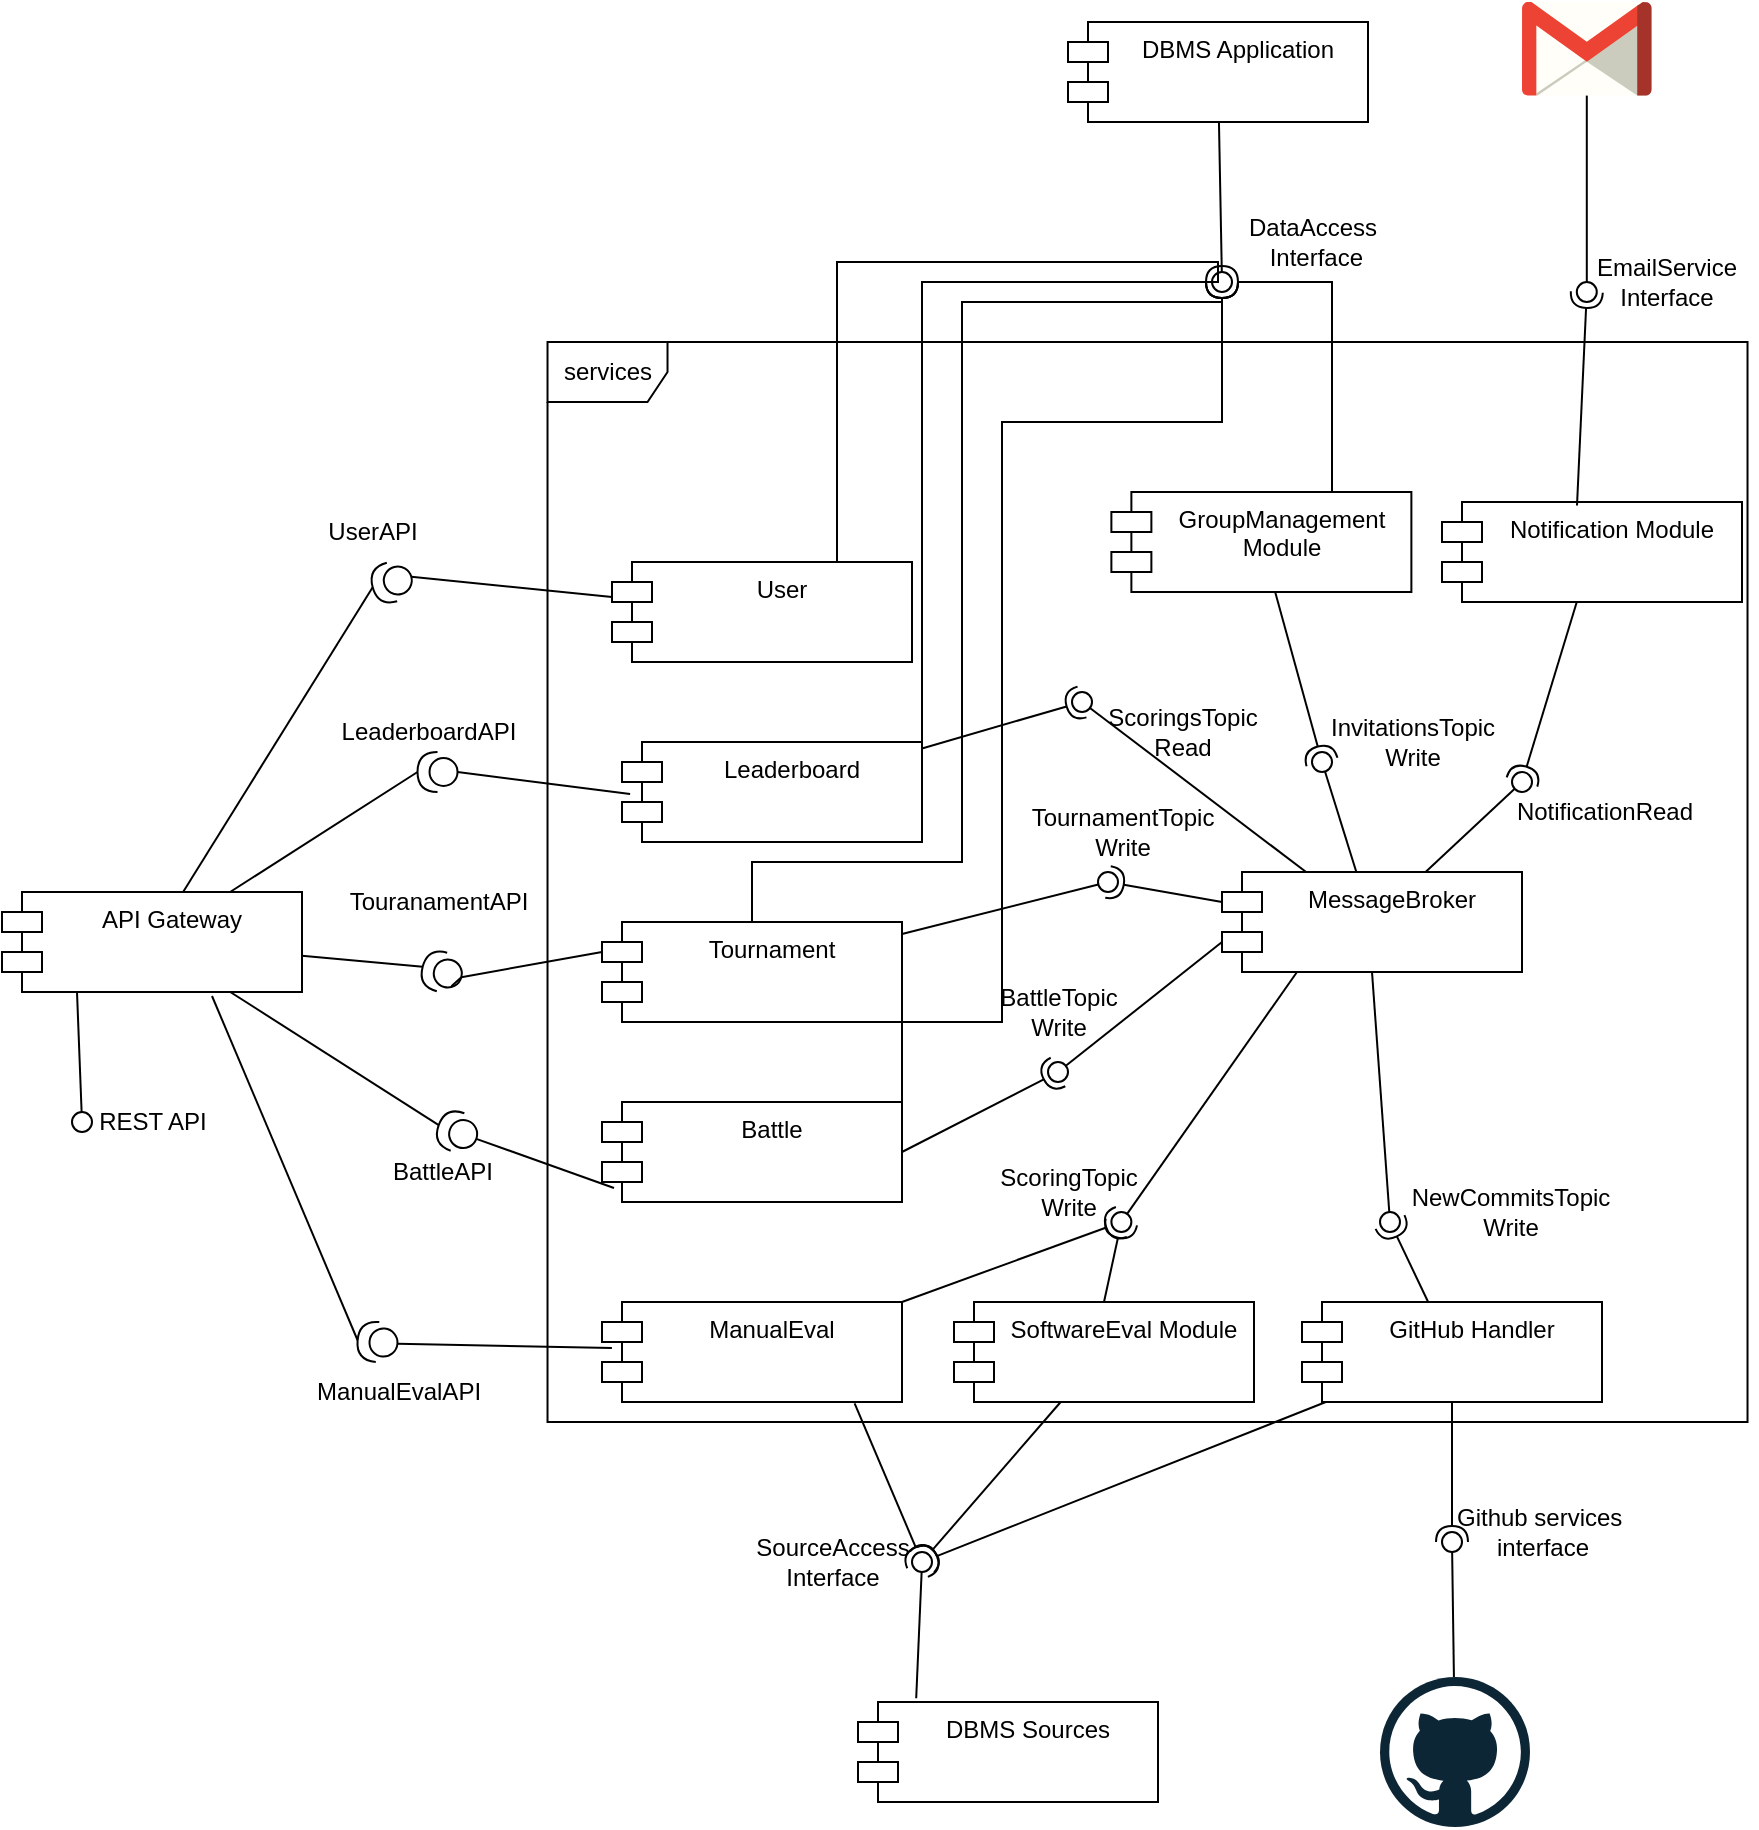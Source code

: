 <mxfile>
    <diagram id="-XxlFWFKYhkbTO1SFoVO" name="Pagina-1">
        <mxGraphModel dx="1913" dy="1843" grid="1" gridSize="10" guides="1" tooltips="1" connect="1" arrows="1" fold="1" page="1" pageScale="1" pageWidth="827" pageHeight="1169" math="0" shadow="0">
            <root>
                <mxCell id="0"/>
                <mxCell id="1" parent="0"/>
                <mxCell id="140" value="services" style="shape=umlFrame;whiteSpace=wrap;html=1;" parent="1" vertex="1">
                    <mxGeometry x="-7.24" y="-60" width="600" height="540" as="geometry"/>
                </mxCell>
                <mxCell id="101" value="" style="ellipse;whiteSpace=wrap;html=1;align=center;aspect=fixed;resizable=0;points=[];outlineConnect=0;sketch=0;" parent="1" vertex="1">
                    <mxGeometry x="175" y="545" width="10" height="10" as="geometry"/>
                </mxCell>
                <mxCell id="48" value="" style="rounded=0;orthogonalLoop=1;jettySize=auto;html=1;endArrow=halfCircle;endFill=0;endSize=6;strokeWidth=1;sketch=0;edgeStyle=orthogonalEdgeStyle;" parent="1" source="9" edge="1">
                    <mxGeometry relative="1" as="geometry">
                        <mxPoint x="265.0" y="-20" as="sourcePoint"/>
                        <mxPoint x="330" y="-90" as="targetPoint"/>
                        <Array as="points">
                            <mxPoint x="180" y="165"/>
                            <mxPoint x="180" y="-90"/>
                        </Array>
                    </mxGeometry>
                </mxCell>
                <mxCell id="121" style="edgeStyle=orthogonalEdgeStyle;html=1;endArrow=halfCircle;endFill=0;startSize=4;exitX=1;exitY=0;exitDx=0;exitDy=0;rounded=0;" parent="1" source="2" edge="1">
                    <mxGeometry relative="1" as="geometry">
                        <mxPoint x="330" y="-90" as="targetPoint"/>
                        <Array as="points">
                            <mxPoint x="220" y="280"/>
                            <mxPoint x="220" y="-20"/>
                            <mxPoint x="330" y="-20"/>
                        </Array>
                    </mxGeometry>
                </mxCell>
                <mxCell id="2" value="Battle " style="shape=module;align=left;spacingLeft=20;align=center;verticalAlign=top;whiteSpace=wrap;html=1;" parent="1" vertex="1">
                    <mxGeometry x="20" y="320" width="150" height="50" as="geometry"/>
                </mxCell>
                <mxCell id="3" value="Notification Module" style="shape=module;align=left;spacingLeft=20;align=center;verticalAlign=top;whiteSpace=wrap;html=1;" parent="1" vertex="1">
                    <mxGeometry x="440" y="20" width="150" height="50" as="geometry"/>
                </mxCell>
                <mxCell id="116" style="edgeStyle=none;html=1;endArrow=halfCircle;endFill=0;startSize=4;entryX=0.192;entryY=0.841;entryDx=0;entryDy=0;entryPerimeter=0;" parent="1" source="4" target="35" edge="1">
                    <mxGeometry relative="1" as="geometry">
                        <mxPoint x="283" y="550" as="targetPoint"/>
                    </mxGeometry>
                </mxCell>
                <mxCell id="4" value="GitHub Handler" style="shape=module;align=left;spacingLeft=20;align=center;verticalAlign=top;whiteSpace=wrap;html=1;" parent="1" vertex="1">
                    <mxGeometry x="370" y="420" width="150" height="50" as="geometry"/>
                </mxCell>
                <mxCell id="122" style="edgeStyle=orthogonalEdgeStyle;html=1;endArrow=halfCircle;endFill=0;startSize=4;rounded=0;" parent="1" source="5" edge="1">
                    <mxGeometry relative="1" as="geometry">
                        <mxPoint x="330" y="-90" as="targetPoint"/>
                        <Array as="points">
                            <mxPoint x="95" y="200"/>
                            <mxPoint x="200" y="200"/>
                            <mxPoint x="200" y="-80"/>
                            <mxPoint x="330" y="-80"/>
                        </Array>
                    </mxGeometry>
                </mxCell>
                <mxCell id="5" value="Tournament " style="shape=module;align=left;spacingLeft=20;align=center;verticalAlign=top;whiteSpace=wrap;html=1;" parent="1" vertex="1">
                    <mxGeometry x="20" y="230" width="150" height="50" as="geometry"/>
                </mxCell>
                <mxCell id="6" value="MessageBroker" style="shape=module;align=left;spacingLeft=20;align=center;verticalAlign=top;whiteSpace=wrap;html=1;" parent="1" vertex="1">
                    <mxGeometry x="330" y="205" width="150" height="50" as="geometry"/>
                </mxCell>
                <mxCell id="7" value="ManualEval " style="shape=module;align=left;spacingLeft=20;align=center;verticalAlign=top;whiteSpace=wrap;html=1;" parent="1" vertex="1">
                    <mxGeometry x="20" y="420" width="150" height="50" as="geometry"/>
                </mxCell>
                <mxCell id="117" style="edgeStyle=none;html=1;endArrow=halfCircle;endFill=0;startSize=4;entryX=0.233;entryY=0.861;entryDx=0;entryDy=0;entryPerimeter=0;" parent="1" source="8" target="35" edge="1">
                    <mxGeometry relative="1" as="geometry">
                        <mxPoint x="283" y="550" as="targetPoint"/>
                    </mxGeometry>
                </mxCell>
                <mxCell id="8" value="SoftwareEval Module" style="shape=module;align=left;spacingLeft=20;align=center;verticalAlign=top;whiteSpace=wrap;html=1;" parent="1" vertex="1">
                    <mxGeometry x="196" y="420" width="150" height="50" as="geometry"/>
                </mxCell>
                <mxCell id="9" value="Leaderboard " style="shape=module;align=left;spacingLeft=20;align=center;verticalAlign=top;whiteSpace=wrap;html=1;" parent="1" vertex="1">
                    <mxGeometry x="30" y="140" width="150" height="50" as="geometry"/>
                </mxCell>
                <mxCell id="123" style="edgeStyle=orthogonalEdgeStyle;html=1;endArrow=halfCircle;endFill=0;startSize=4;rounded=0;" parent="1" source="10" edge="1">
                    <mxGeometry relative="1" as="geometry">
                        <mxPoint x="330" y="-90" as="targetPoint"/>
                        <Array as="points">
                            <mxPoint x="385" y="-90"/>
                        </Array>
                    </mxGeometry>
                </mxCell>
                <mxCell id="10" value="GroupManagement Module" style="shape=module;align=left;spacingLeft=20;align=center;verticalAlign=top;whiteSpace=wrap;html=1;" parent="1" vertex="1">
                    <mxGeometry x="274.69" y="15" width="150" height="50" as="geometry"/>
                </mxCell>
                <mxCell id="11" value="" style="rounded=0;orthogonalLoop=1;jettySize=auto;html=1;endArrow=halfCircle;endFill=0;endSize=6;strokeWidth=1;sketch=0;" parent="1" source="3" edge="1">
                    <mxGeometry relative="1" as="geometry">
                        <mxPoint x="430" y="195" as="sourcePoint"/>
                        <mxPoint x="480" y="160" as="targetPoint"/>
                    </mxGeometry>
                </mxCell>
                <mxCell id="12" value="" style="rounded=0;orthogonalLoop=1;jettySize=auto;html=1;endArrow=oval;endFill=0;sketch=0;targetPerimeterSpacing=0;endSize=10;startArrow=none;" parent="1" source="6" edge="1">
                    <mxGeometry relative="1" as="geometry">
                        <mxPoint x="585" y="255" as="sourcePoint"/>
                        <mxPoint x="480" y="160" as="targetPoint"/>
                    </mxGeometry>
                </mxCell>
                <mxCell id="14" value="" style="rounded=0;orthogonalLoop=1;jettySize=auto;html=1;endArrow=halfCircle;endFill=0;endSize=6;strokeWidth=1;sketch=0;" parent="1" source="9" edge="1">
                    <mxGeometry relative="1" as="geometry">
                        <mxPoint x="430" y="325" as="sourcePoint"/>
                        <mxPoint x="260" y="120" as="targetPoint"/>
                    </mxGeometry>
                </mxCell>
                <mxCell id="15" value="" style="rounded=0;orthogonalLoop=1;jettySize=auto;html=1;endArrow=oval;endFill=0;sketch=0;sourcePerimeterSpacing=0;targetPerimeterSpacing=0;endSize=10;" parent="1" source="6" edge="1">
                    <mxGeometry relative="1" as="geometry">
                        <mxPoint x="390" y="325" as="sourcePoint"/>
                        <mxPoint x="260" y="120" as="targetPoint"/>
                    </mxGeometry>
                </mxCell>
                <mxCell id="16" value="" style="ellipse;whiteSpace=wrap;html=1;align=center;aspect=fixed;fillColor=none;strokeColor=none;resizable=0;perimeter=centerPerimeter;rotatable=0;allowArrows=0;points=[];outlineConnect=1;" parent="1" vertex="1">
                    <mxGeometry x="260" y="110" width="10" height="10" as="geometry"/>
                </mxCell>
                <mxCell id="17" value="ScoringsTopic&lt;br&gt;Read" style="text;html=1;align=center;verticalAlign=middle;resizable=0;points=[];autosize=1;strokeColor=none;fillColor=none;" parent="1" vertex="1">
                    <mxGeometry x="260" y="115" width="100" height="40" as="geometry"/>
                </mxCell>
                <mxCell id="18" value="NotificationRead" style="text;html=1;align=center;verticalAlign=middle;resizable=0;points=[];autosize=1;strokeColor=none;fillColor=none;" parent="1" vertex="1">
                    <mxGeometry x="466" y="160" width="110" height="30" as="geometry"/>
                </mxCell>
                <mxCell id="19" value="" style="rounded=0;orthogonalLoop=1;jettySize=auto;html=1;endArrow=halfCircle;endFill=0;endSize=6;strokeWidth=1;sketch=0;exitX=0;exitY=0;exitDx=0;exitDy=15;exitPerimeter=0;" parent="1" source="6" target="21" edge="1">
                    <mxGeometry relative="1" as="geometry">
                        <mxPoint x="430" y="325" as="sourcePoint"/>
                    </mxGeometry>
                </mxCell>
                <mxCell id="20" value="" style="rounded=0;orthogonalLoop=1;jettySize=auto;html=1;endArrow=oval;endFill=0;sketch=0;sourcePerimeterSpacing=0;targetPerimeterSpacing=0;endSize=10;" parent="1" source="5" target="21" edge="1">
                    <mxGeometry relative="1" as="geometry">
                        <mxPoint x="390" y="325" as="sourcePoint"/>
                    </mxGeometry>
                </mxCell>
                <mxCell id="21" value="" style="ellipse;whiteSpace=wrap;html=1;align=center;aspect=fixed;fillColor=none;strokeColor=none;resizable=0;perimeter=centerPerimeter;rotatable=0;allowArrows=0;points=[];outlineConnect=1;" parent="1" vertex="1">
                    <mxGeometry x="268" y="205" width="10" height="10" as="geometry"/>
                </mxCell>
                <mxCell id="22" value="TournamentTopic&lt;br&gt;Write" style="text;html=1;align=center;verticalAlign=middle;resizable=0;points=[];autosize=1;strokeColor=none;fillColor=none;" parent="1" vertex="1">
                    <mxGeometry x="224.69" y="165" width="110" height="40" as="geometry"/>
                </mxCell>
                <mxCell id="23" value="" style="rounded=0;orthogonalLoop=1;jettySize=auto;html=1;endArrow=halfCircle;endFill=0;endSize=6;strokeWidth=1;sketch=0;exitX=1;exitY=0.5;exitDx=0;exitDy=0;" parent="1" source="2" target="25" edge="1">
                    <mxGeometry relative="1" as="geometry">
                        <mxPoint x="430" y="325" as="sourcePoint"/>
                    </mxGeometry>
                </mxCell>
                <mxCell id="24" value="" style="rounded=0;orthogonalLoop=1;jettySize=auto;html=1;endArrow=oval;endFill=0;sketch=0;sourcePerimeterSpacing=0;targetPerimeterSpacing=0;endSize=10;exitX=0;exitY=0;exitDx=0;exitDy=35;exitPerimeter=0;" parent="1" source="6" target="25" edge="1">
                    <mxGeometry relative="1" as="geometry">
                        <mxPoint x="390" y="325" as="sourcePoint"/>
                    </mxGeometry>
                </mxCell>
                <mxCell id="25" value="" style="ellipse;whiteSpace=wrap;html=1;align=center;aspect=fixed;fillColor=none;strokeColor=none;resizable=0;perimeter=centerPerimeter;rotatable=0;allowArrows=0;points=[];outlineConnect=1;" parent="1" vertex="1">
                    <mxGeometry x="243" y="300" width="10" height="10" as="geometry"/>
                </mxCell>
                <mxCell id="26" value="BattleTopic&lt;br&gt;Write" style="text;html=1;align=center;verticalAlign=middle;resizable=0;points=[];autosize=1;strokeColor=none;fillColor=none;" parent="1" vertex="1">
                    <mxGeometry x="208" y="255" width="80" height="40" as="geometry"/>
                </mxCell>
                <mxCell id="27" value="" style="rounded=0;orthogonalLoop=1;jettySize=auto;html=1;endArrow=halfCircle;endFill=0;endSize=6;strokeWidth=1;sketch=0;exitX=1;exitY=0;exitDx=0;exitDy=0;" parent="1" source="7" target="29" edge="1">
                    <mxGeometry relative="1" as="geometry">
                        <mxPoint x="430" y="325" as="sourcePoint"/>
                    </mxGeometry>
                </mxCell>
                <mxCell id="28" value="" style="rounded=0;orthogonalLoop=1;jettySize=auto;html=1;endArrow=oval;endFill=0;sketch=0;sourcePerimeterSpacing=0;targetPerimeterSpacing=0;endSize=10;exitX=0.25;exitY=1;exitDx=0;exitDy=0;" parent="1" source="6" target="29" edge="1">
                    <mxGeometry relative="1" as="geometry">
                        <mxPoint x="390" y="325" as="sourcePoint"/>
                    </mxGeometry>
                </mxCell>
                <mxCell id="29" value="" style="ellipse;whiteSpace=wrap;html=1;align=center;aspect=fixed;fillColor=none;strokeColor=none;resizable=0;perimeter=centerPerimeter;rotatable=0;allowArrows=0;points=[];outlineConnect=1;" parent="1" vertex="1">
                    <mxGeometry x="274.69" y="375" width="10" height="10" as="geometry"/>
                </mxCell>
                <mxCell id="30" value="" style="rounded=0;orthogonalLoop=1;jettySize=auto;html=1;endArrow=halfCircle;endFill=0;endSize=6;strokeWidth=1;sketch=0;fontSize=12;curved=1;exitX=0.5;exitY=0;exitDx=0;exitDy=0;" parent="1" source="8" target="31" edge="1">
                    <mxGeometry relative="1" as="geometry">
                        <mxPoint x="425" y="325" as="sourcePoint"/>
                    </mxGeometry>
                </mxCell>
                <mxCell id="31" value="" style="ellipse;whiteSpace=wrap;html=1;align=center;aspect=fixed;fillColor=none;strokeColor=none;resizable=0;perimeter=centerPerimeter;rotatable=0;allowArrows=0;points=[];outlineConnect=1;" parent="1" vertex="1">
                    <mxGeometry x="274.69" y="375" width="10" height="10" as="geometry"/>
                </mxCell>
                <mxCell id="32" value="ScoringTopic&lt;br&gt;Write" style="text;html=1;align=center;verticalAlign=middle;resizable=0;points=[];autosize=1;strokeColor=none;fillColor=none;" parent="1" vertex="1">
                    <mxGeometry x="208" y="345" width="90" height="40" as="geometry"/>
                </mxCell>
                <mxCell id="33" value="" style="rounded=0;orthogonalLoop=1;jettySize=auto;html=1;endArrow=halfCircle;endFill=0;endSize=6;strokeWidth=1;sketch=0;" parent="1" source="10" edge="1">
                    <mxGeometry relative="1" as="geometry">
                        <mxPoint x="430" y="352" as="sourcePoint"/>
                        <mxPoint x="380" y="150" as="targetPoint"/>
                    </mxGeometry>
                </mxCell>
                <mxCell id="34" value="" style="rounded=0;orthogonalLoop=1;jettySize=auto;html=1;endArrow=oval;endFill=0;sketch=0;sourcePerimeterSpacing=0;targetPerimeterSpacing=0;endSize=10;" parent="1" source="6" edge="1">
                    <mxGeometry relative="1" as="geometry">
                        <mxPoint x="390" y="352" as="sourcePoint"/>
                        <mxPoint x="380" y="150" as="targetPoint"/>
                        <Array as="points"/>
                    </mxGeometry>
                </mxCell>
                <mxCell id="35" value="" style="ellipse;whiteSpace=wrap;html=1;align=center;aspect=fixed;fillColor=none;strokeColor=none;resizable=0;perimeter=centerPerimeter;rotatable=0;allowArrows=0;points=[];outlineConnect=1;" parent="1" vertex="1">
                    <mxGeometry x="175" y="545" width="10" height="10" as="geometry"/>
                </mxCell>
                <mxCell id="36" value="InvitationsTopic&lt;br&gt;Write" style="text;html=1;align=center;verticalAlign=middle;resizable=0;points=[];autosize=1;strokeColor=none;fillColor=none;" parent="1" vertex="1">
                    <mxGeometry x="370" y="120" width="110" height="40" as="geometry"/>
                </mxCell>
                <mxCell id="37" value="" style="rounded=0;orthogonalLoop=1;jettySize=auto;html=1;endArrow=halfCircle;endFill=0;endSize=6;strokeWidth=1;sketch=0;" parent="1" source="4" target="39" edge="1">
                    <mxGeometry relative="1" as="geometry">
                        <mxPoint x="430" y="325" as="sourcePoint"/>
                    </mxGeometry>
                </mxCell>
                <mxCell id="38" value="" style="rounded=0;orthogonalLoop=1;jettySize=auto;html=1;endArrow=oval;endFill=0;sketch=0;sourcePerimeterSpacing=0;targetPerimeterSpacing=0;endSize=10;exitX=0.5;exitY=1;exitDx=0;exitDy=0;" parent="1" source="6" target="39" edge="1">
                    <mxGeometry relative="1" as="geometry">
                        <mxPoint x="390" y="325" as="sourcePoint"/>
                    </mxGeometry>
                </mxCell>
                <mxCell id="39" value="" style="ellipse;whiteSpace=wrap;html=1;align=center;aspect=fixed;fillColor=none;strokeColor=none;resizable=0;perimeter=centerPerimeter;rotatable=0;allowArrows=0;points=[];outlineConnect=1;" parent="1" vertex="1">
                    <mxGeometry x="409" y="375" width="10" height="10" as="geometry"/>
                </mxCell>
                <mxCell id="40" value="NewCommitsTopic&lt;br&gt;Write" style="text;html=1;align=center;verticalAlign=middle;resizable=0;points=[];autosize=1;strokeColor=none;fillColor=none;" parent="1" vertex="1">
                    <mxGeometry x="414" y="355" width="120" height="40" as="geometry"/>
                </mxCell>
                <mxCell id="45" value="EmailService&lt;br&gt;Interface" style="text;html=1;align=center;verticalAlign=middle;resizable=0;points=[];autosize=1;strokeColor=none;fillColor=none;" parent="1" vertex="1">
                    <mxGeometry x="507.4" y="-110" width="90" height="40" as="geometry"/>
                </mxCell>
                <mxCell id="46" value="DBMS Sources" style="shape=module;align=left;spacingLeft=20;align=center;verticalAlign=top;whiteSpace=wrap;html=1;" parent="1" vertex="1">
                    <mxGeometry x="148" y="620" width="150" height="50" as="geometry"/>
                </mxCell>
                <mxCell id="47" value="DBMS Application" style="shape=module;align=left;spacingLeft=20;align=center;verticalAlign=top;whiteSpace=wrap;html=1;" parent="1" vertex="1">
                    <mxGeometry x="253" y="-220" width="150" height="50" as="geometry"/>
                </mxCell>
                <mxCell id="49" value="" style="rounded=0;orthogonalLoop=1;jettySize=auto;html=1;endArrow=oval;endFill=0;sketch=0;sourcePerimeterSpacing=0;targetPerimeterSpacing=0;endSize=10;" parent="1" source="47" edge="1">
                    <mxGeometry relative="1" as="geometry">
                        <mxPoint x="304.69" y="-75" as="sourcePoint"/>
                        <mxPoint x="330" y="-90" as="targetPoint"/>
                    </mxGeometry>
                </mxCell>
                <mxCell id="50" value="" style="ellipse;whiteSpace=wrap;html=1;align=center;aspect=fixed;fillColor=none;strokeColor=none;resizable=0;perimeter=centerPerimeter;rotatable=0;allowArrows=0;points=[];outlineConnect=1;" parent="1" vertex="1">
                    <mxGeometry x="324.69" y="-15" width="10" height="10" as="geometry"/>
                </mxCell>
                <mxCell id="51" value="DataAccess&lt;br&gt;&amp;nbsp;Interface" style="text;html=1;align=center;verticalAlign=middle;resizable=0;points=[];autosize=1;strokeColor=none;fillColor=none;" parent="1" vertex="1">
                    <mxGeometry x="330" y="-130" width="90" height="40" as="geometry"/>
                </mxCell>
                <mxCell id="55" value="SourceAccess&lt;br&gt;Interface" style="text;html=1;align=center;verticalAlign=middle;resizable=0;points=[];autosize=1;strokeColor=none;fillColor=none;" parent="1" vertex="1">
                    <mxGeometry x="85.0" y="530" width="100" height="40" as="geometry"/>
                </mxCell>
                <mxCell id="56" value="API Gateway" style="shape=module;align=left;spacingLeft=20;align=center;verticalAlign=top;whiteSpace=wrap;html=1;" parent="1" vertex="1">
                    <mxGeometry x="-280" y="215" width="150" height="50" as="geometry"/>
                </mxCell>
                <mxCell id="68" style="edgeStyle=none;html=1;exitX=0;exitY=0.5;exitDx=0;exitDy=0;exitPerimeter=0;entryX=0;entryY=0;entryDx=0;entryDy=15;entryPerimeter=0;endArrow=none;endFill=0;" parent="1" source="67" target="5" edge="1">
                    <mxGeometry relative="1" as="geometry"/>
                </mxCell>
                <mxCell id="69" style="edgeStyle=none;html=1;exitX=1;exitY=0.5;exitDx=0;exitDy=0;exitPerimeter=0;endArrow=none;endFill=0;" parent="1" source="67" target="56" edge="1">
                    <mxGeometry relative="1" as="geometry">
                        <mxPoint x="-167.24" y="197.5" as="targetPoint"/>
                    </mxGeometry>
                </mxCell>
                <mxCell id="67" value="" style="shape=providedRequiredInterface;html=1;verticalLabelPosition=bottom;sketch=0;rotation=-165;" parent="1" vertex="1">
                    <mxGeometry x="-70" y="245" width="20" height="20" as="geometry"/>
                </mxCell>
                <mxCell id="75" style="edgeStyle=none;html=1;exitX=0;exitY=0.5;exitDx=0;exitDy=0;exitPerimeter=0;entryX=0.027;entryY=0.52;entryDx=0;entryDy=0;entryPerimeter=0;endArrow=none;endFill=0;" parent="1" source="71" target="9" edge="1">
                    <mxGeometry relative="1" as="geometry"/>
                </mxCell>
                <mxCell id="76" style="edgeStyle=none;html=1;exitX=1;exitY=0.5;exitDx=0;exitDy=0;exitPerimeter=0;endArrow=none;endFill=0;" parent="1" source="71" target="56" edge="1">
                    <mxGeometry relative="1" as="geometry"/>
                </mxCell>
                <mxCell id="71" value="" style="shape=providedRequiredInterface;html=1;verticalLabelPosition=bottom;sketch=0;rotation=-180;" parent="1" vertex="1">
                    <mxGeometry x="-72.24" y="145" width="20" height="20" as="geometry"/>
                </mxCell>
                <mxCell id="81" style="edgeStyle=none;html=1;exitX=1;exitY=0.5;exitDx=0;exitDy=0;exitPerimeter=0;endArrow=none;endFill=0;" parent="1" source="72" target="56" edge="1">
                    <mxGeometry relative="1" as="geometry"/>
                </mxCell>
                <mxCell id="82" style="edgeStyle=none;html=1;exitX=0;exitY=0.5;exitDx=0;exitDy=0;exitPerimeter=0;entryX=0.04;entryY=0.86;entryDx=0;entryDy=0;entryPerimeter=0;endArrow=none;endFill=0;" parent="1" source="72" target="2" edge="1">
                    <mxGeometry relative="1" as="geometry"/>
                </mxCell>
                <mxCell id="72" value="" style="shape=providedRequiredInterface;html=1;verticalLabelPosition=bottom;sketch=0;rotation=-160;" parent="1" vertex="1">
                    <mxGeometry x="-62.24" y="325" width="20" height="20" as="geometry"/>
                </mxCell>
                <mxCell id="83" style="edgeStyle=none;html=1;exitX=0;exitY=0.5;exitDx=0;exitDy=0;exitPerimeter=0;entryX=0.033;entryY=0.46;entryDx=0;entryDy=0;entryPerimeter=0;endArrow=none;endFill=0;" parent="1" source="73" target="7" edge="1">
                    <mxGeometry relative="1" as="geometry"/>
                </mxCell>
                <mxCell id="84" style="edgeStyle=none;html=1;exitX=1;exitY=0.5;exitDx=0;exitDy=0;exitPerimeter=0;entryX=0.7;entryY=1.04;entryDx=0;entryDy=0;entryPerimeter=0;endArrow=none;endFill=0;" parent="1" source="73" target="56" edge="1">
                    <mxGeometry relative="1" as="geometry"/>
                </mxCell>
                <mxCell id="73" value="" style="shape=providedRequiredInterface;html=1;verticalLabelPosition=bottom;sketch=0;rotation=-175;" parent="1" vertex="1">
                    <mxGeometry x="-102.24" y="430" width="20" height="20" as="geometry"/>
                </mxCell>
                <mxCell id="85" style="edgeStyle=none;html=1;exitX=0;exitY=0.5;exitDx=0;exitDy=0;exitPerimeter=0;entryX=0.18;entryY=0.217;entryDx=0;entryDy=0;entryPerimeter=0;endArrow=none;endFill=0;" parent="1" source="67" target="67" edge="1">
                    <mxGeometry relative="1" as="geometry"/>
                </mxCell>
                <mxCell id="86" value="LeaderboardAPI" style="text;html=1;align=center;verticalAlign=middle;resizable=0;points=[];autosize=1;strokeColor=none;fillColor=none;" parent="1" vertex="1">
                    <mxGeometry x="-122.24" y="120" width="110" height="30" as="geometry"/>
                </mxCell>
                <mxCell id="88" value="TouranamentAPI" style="text;html=1;align=center;verticalAlign=middle;resizable=0;points=[];autosize=1;strokeColor=none;fillColor=none;" parent="1" vertex="1">
                    <mxGeometry x="-117.24" y="205" width="110" height="30" as="geometry"/>
                </mxCell>
                <mxCell id="90" value="BattleAPI" style="text;html=1;align=center;verticalAlign=middle;resizable=0;points=[];autosize=1;strokeColor=none;fillColor=none;" parent="1" vertex="1">
                    <mxGeometry x="-95" y="340" width="70" height="30" as="geometry"/>
                </mxCell>
                <mxCell id="91" value="ManualEvalAPI" style="text;html=1;align=center;verticalAlign=middle;resizable=0;points=[];autosize=1;strokeColor=none;fillColor=none;" parent="1" vertex="1">
                    <mxGeometry x="-132.24" y="450" width="100" height="30" as="geometry"/>
                </mxCell>
                <mxCell id="99" value="" style="rounded=0;orthogonalLoop=1;jettySize=auto;html=1;endArrow=none;endFill=0;sketch=0;sourcePerimeterSpacing=0;targetPerimeterSpacing=0;exitX=0.194;exitY=-0.037;exitDx=0;exitDy=0;exitPerimeter=0;" parent="1" source="46" target="101" edge="1">
                    <mxGeometry relative="1" as="geometry">
                        <mxPoint x="160" y="385" as="sourcePoint"/>
                    </mxGeometry>
                </mxCell>
                <mxCell id="100" value="" style="rounded=0;orthogonalLoop=1;jettySize=auto;html=1;endArrow=halfCircle;endFill=0;endSize=6;strokeWidth=1;sketch=0;exitX=0.842;exitY=1.013;exitDx=0;exitDy=0;exitPerimeter=0;entryX=0.865;entryY=0.963;entryDx=0;entryDy=0;entryPerimeter=0;" parent="1" source="7" target="35" edge="1">
                    <mxGeometry relative="1" as="geometry">
                        <mxPoint x="200" y="385" as="sourcePoint"/>
                        <mxPoint x="283" y="550" as="targetPoint"/>
                    </mxGeometry>
                </mxCell>
                <mxCell id="128" value="" style="dashed=0;outlineConnect=0;html=1;align=center;labelPosition=center;verticalLabelPosition=bottom;verticalAlign=top;shape=mxgraph.weblogos.gmail" parent="1" vertex="1">
                    <mxGeometry x="480" y="-230" width="64.8" height="46.8" as="geometry"/>
                </mxCell>
                <mxCell id="129" value="" style="dashed=0;outlineConnect=0;html=1;align=center;labelPosition=center;verticalLabelPosition=bottom;verticalAlign=top;shape=mxgraph.weblogos.github" parent="1" vertex="1">
                    <mxGeometry x="409" y="607.5" width="75" height="75" as="geometry"/>
                </mxCell>
                <mxCell id="130" value="" style="rounded=0;orthogonalLoop=1;jettySize=auto;html=1;endArrow=none;endFill=0;sketch=0;sourcePerimeterSpacing=0;targetPerimeterSpacing=0;startSize=4;" parent="1" source="129" target="132" edge="1">
                    <mxGeometry relative="1" as="geometry">
                        <mxPoint x="360" y="505" as="sourcePoint"/>
                    </mxGeometry>
                </mxCell>
                <mxCell id="131" value="" style="rounded=0;orthogonalLoop=1;jettySize=auto;html=1;endArrow=halfCircle;endFill=0;entryX=0.5;entryY=0.5;endSize=6;strokeWidth=1;sketch=0;" parent="1" source="4" target="132" edge="1">
                    <mxGeometry relative="1" as="geometry">
                        <mxPoint x="400" y="505" as="sourcePoint"/>
                    </mxGeometry>
                </mxCell>
                <mxCell id="132" value="" style="ellipse;whiteSpace=wrap;html=1;align=center;aspect=fixed;resizable=0;points=[];outlineConnect=0;sketch=0;" parent="1" vertex="1">
                    <mxGeometry x="440" y="535" width="10" height="10" as="geometry"/>
                </mxCell>
                <mxCell id="133" value="&lt;div&gt;Github services&amp;nbsp;&lt;/div&gt;&lt;div&gt;interface&lt;/div&gt;" style="text;html=1;align=center;verticalAlign=middle;resizable=0;points=[];autosize=1;strokeColor=none;fillColor=none;" parent="1" vertex="1">
                    <mxGeometry x="434.8" y="515" width="110" height="40" as="geometry"/>
                </mxCell>
                <mxCell id="135" value="" style="rounded=0;orthogonalLoop=1;jettySize=auto;html=1;endArrow=none;endFill=0;sketch=0;sourcePerimeterSpacing=0;targetPerimeterSpacing=0;startSize=4;" parent="1" source="128" target="137" edge="1">
                    <mxGeometry relative="1" as="geometry">
                        <mxPoint x="190" y="-45" as="sourcePoint"/>
                    </mxGeometry>
                </mxCell>
                <mxCell id="136" value="" style="rounded=0;orthogonalLoop=1;jettySize=auto;html=1;endArrow=halfCircle;endFill=0;entryX=0.5;entryY=0.5;endSize=6;strokeWidth=1;sketch=0;exitX=0.45;exitY=0.035;exitDx=0;exitDy=0;exitPerimeter=0;" parent="1" source="3" target="137" edge="1">
                    <mxGeometry relative="1" as="geometry">
                        <mxPoint x="230" y="-45" as="sourcePoint"/>
                    </mxGeometry>
                </mxCell>
                <mxCell id="137" value="" style="ellipse;whiteSpace=wrap;html=1;align=center;aspect=fixed;resizable=0;points=[];outlineConnect=0;sketch=0;" parent="1" vertex="1">
                    <mxGeometry x="507.4" y="-90" width="10" height="10" as="geometry"/>
                </mxCell>
                <mxCell id="146" value="" style="rounded=0;orthogonalLoop=1;jettySize=auto;html=1;endArrow=none;endFill=0;sketch=0;sourcePerimeterSpacing=0;targetPerimeterSpacing=0;exitX=0.25;exitY=1;exitDx=0;exitDy=0;" edge="1" parent="1" source="56">
                    <mxGeometry relative="1" as="geometry">
                        <mxPoint x="-370.0" y="245" as="sourcePoint"/>
                        <mxPoint x="-240" y="330" as="targetPoint"/>
                    </mxGeometry>
                </mxCell>
                <mxCell id="148" value="" style="ellipse;whiteSpace=wrap;html=1;align=center;aspect=fixed;resizable=0;points=[];outlineConnect=0;sketch=0;" vertex="1" parent="1">
                    <mxGeometry x="-245" y="325" width="10" height="10" as="geometry"/>
                </mxCell>
                <mxCell id="149" value="REST API" style="text;html=1;align=center;verticalAlign=middle;resizable=0;points=[];autosize=1;strokeColor=none;fillColor=none;" vertex="1" parent="1">
                    <mxGeometry x="-245" y="315" width="80" height="30" as="geometry"/>
                </mxCell>
                <mxCell id="155" style="edgeStyle=orthogonalEdgeStyle;html=1;exitX=0.75;exitY=0;exitDx=0;exitDy=0;endArrow=none;endFill=0;rounded=0;" edge="1" parent="1" source="150">
                    <mxGeometry relative="1" as="geometry">
                        <mxPoint x="320" y="-90" as="targetPoint"/>
                        <Array as="points">
                            <mxPoint x="138" y="-100"/>
                            <mxPoint x="328" y="-100"/>
                            <mxPoint x="328" y="-90"/>
                        </Array>
                    </mxGeometry>
                </mxCell>
                <mxCell id="150" value="User" style="shape=module;align=left;spacingLeft=20;align=center;verticalAlign=top;whiteSpace=wrap;html=1;" vertex="1" parent="1">
                    <mxGeometry x="25" y="50" width="150" height="50" as="geometry"/>
                </mxCell>
                <mxCell id="152" style="edgeStyle=none;html=1;exitX=0;exitY=0.5;exitDx=0;exitDy=0;exitPerimeter=0;endArrow=none;endFill=0;" edge="1" parent="1" source="151" target="150">
                    <mxGeometry relative="1" as="geometry"/>
                </mxCell>
                <mxCell id="153" style="edgeStyle=none;html=1;exitX=1;exitY=0.5;exitDx=0;exitDy=0;exitPerimeter=0;endArrow=none;endFill=0;" edge="1" parent="1" source="151" target="56">
                    <mxGeometry relative="1" as="geometry"/>
                </mxCell>
                <mxCell id="151" value="" style="shape=providedRequiredInterface;html=1;verticalLabelPosition=bottom;sketch=0;rotation=-195;" vertex="1" parent="1">
                    <mxGeometry x="-95" y="50" width="20" height="20" as="geometry"/>
                </mxCell>
                <mxCell id="154" value="UserAPI" style="text;html=1;align=center;verticalAlign=middle;resizable=0;points=[];autosize=1;strokeColor=none;fillColor=none;" vertex="1" parent="1">
                    <mxGeometry x="-130" y="20" width="70" height="30" as="geometry"/>
                </mxCell>
            </root>
        </mxGraphModel>
    </diagram>
</mxfile>